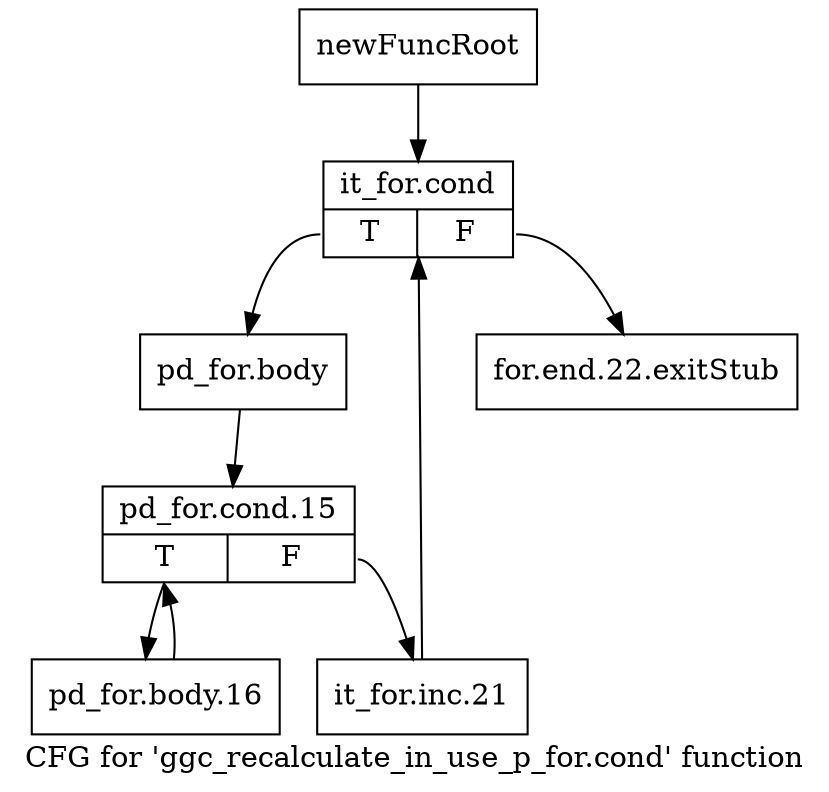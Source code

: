 digraph "CFG for 'ggc_recalculate_in_use_p_for.cond' function" {
	label="CFG for 'ggc_recalculate_in_use_p_for.cond' function";

	Node0xc6b4ba0 [shape=record,label="{newFuncRoot}"];
	Node0xc6b4ba0 -> Node0xc6b4fa0;
	Node0xc6b4f50 [shape=record,label="{for.end.22.exitStub}"];
	Node0xc6b4fa0 [shape=record,label="{it_for.cond|{<s0>T|<s1>F}}"];
	Node0xc6b4fa0:s0 -> Node0xc6b4ff0;
	Node0xc6b4fa0:s1 -> Node0xc6b4f50;
	Node0xc6b4ff0 [shape=record,label="{pd_for.body}"];
	Node0xc6b4ff0 -> Node0xc6b5040;
	Node0xc6b5040 [shape=record,label="{pd_for.cond.15|{<s0>T|<s1>F}}"];
	Node0xc6b5040:s0 -> Node0xc6b50e0;
	Node0xc6b5040:s1 -> Node0xc6b5090;
	Node0xc6b5090 [shape=record,label="{it_for.inc.21}"];
	Node0xc6b5090 -> Node0xc6b4fa0;
	Node0xc6b50e0 [shape=record,label="{pd_for.body.16}"];
	Node0xc6b50e0 -> Node0xc6b5040;
}
